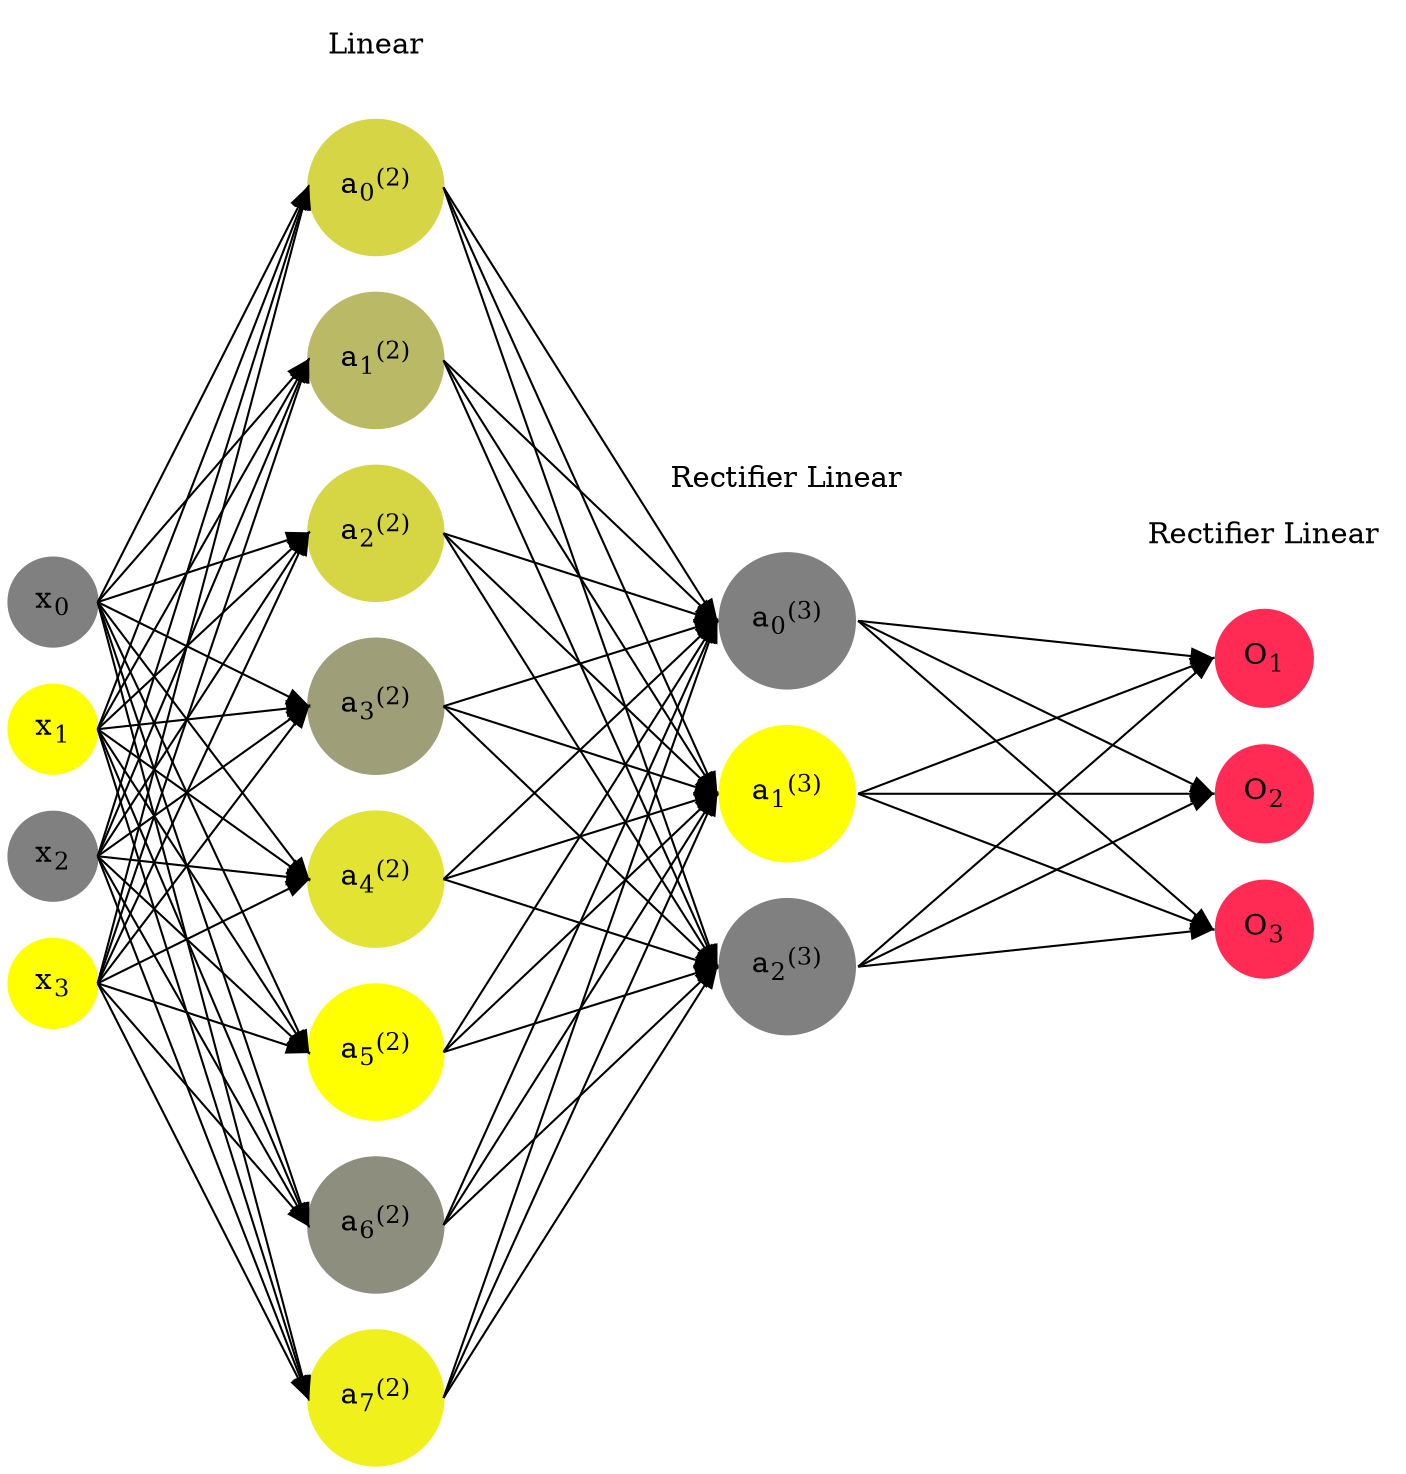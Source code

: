 digraph G {
	rankdir = LR;
	splines=false;
	edge[style=invis];
	ranksep= 1.4;
	{
	node [shape=circle, color="0.1667, 0.0, 0.5", style=filled, fillcolor="0.1667, 0.0, 0.5"];
	x0 [label=<x<sub>0</sub>>];
	}
	{
	node [shape=circle, color="0.1667, 1.0, 1.0", style=filled, fillcolor="0.1667, 1.0, 1.0"];
	x1 [label=<x<sub>1</sub>>];
	}
	{
	node [shape=circle, color="0.1667, 0.0, 0.5", style=filled, fillcolor="0.1667, 0.0, 0.5"];
	x2 [label=<x<sub>2</sub>>];
	}
	{
	node [shape=circle, color="0.1667, 1.0, 1.0", style=filled, fillcolor="0.1667, 1.0, 1.0"];
	x3 [label=<x<sub>3</sub>>];
	}
	{
	node [shape=circle, color="0.1667, 0.670266, 0.835133", style=filled, fillcolor="0.1667, 0.670266, 0.835133"];
	a02 [label=<a<sub>0</sub><sup>(2)</sup>>];
	}
	{
	node [shape=circle, color="0.1667, 0.449140, 0.724570", style=filled, fillcolor="0.1667, 0.449140, 0.724570"];
	a12 [label=<a<sub>1</sub><sup>(2)</sup>>];
	}
	{
	node [shape=circle, color="0.1667, 0.678623, 0.839311", style=filled, fillcolor="0.1667, 0.678623, 0.839311"];
	a22 [label=<a<sub>2</sub><sup>(2)</sup>>];
	}
	{
	node [shape=circle, color="0.1667, 0.239881, 0.619940", style=filled, fillcolor="0.1667, 0.239881, 0.619940"];
	a32 [label=<a<sub>3</sub><sup>(2)</sup>>];
	}
	{
	node [shape=circle, color="0.1667, 0.775020, 0.887510", style=filled, fillcolor="0.1667, 0.775020, 0.887510"];
	a42 [label=<a<sub>4</sub><sup>(2)</sup>>];
	}
	{
	node [shape=circle, color="0.1667, 1.814924, 1.407462", style=filled, fillcolor="0.1667, 1.814924, 1.407462"];
	a52 [label=<a<sub>5</sub><sup>(2)</sup>>];
	}
	{
	node [shape=circle, color="0.1667, 0.116473, 0.558236", style=filled, fillcolor="0.1667, 0.116473, 0.558236"];
	a62 [label=<a<sub>6</sub><sup>(2)</sup>>];
	}
	{
	node [shape=circle, color="0.1667, 0.883157, 0.941579", style=filled, fillcolor="0.1667, 0.883157, 0.941579"];
	a72 [label=<a<sub>7</sub><sup>(2)</sup>>];
	}
	{
	node [shape=circle, color="0.1667, 0.000000, 0.500000", style=filled, fillcolor="0.1667, 0.000000, 0.500000"];
	a03 [label=<a<sub>0</sub><sup>(3)</sup>>];
	}
	{
	node [shape=circle, color="0.1667, 1.381679, 1.190840", style=filled, fillcolor="0.1667, 1.381679, 1.190840"];
	a13 [label=<a<sub>1</sub><sup>(3)</sup>>];
	}
	{
	node [shape=circle, color="0.1667, 0.000000, 0.500000", style=filled, fillcolor="0.1667, 0.000000, 0.500000"];
	a23 [label=<a<sub>2</sub><sup>(3)</sup>>];
	}
	{
	node [shape=circle, color="0.9667, 0.83, 1.0", style=filled, fillcolor="0.9667, 0.83, 1.0"];
	O1 [label=<O<sub>1</sub>>];
	}
	{
	node [shape=circle, color="0.9667, 0.83, 1.0", style=filled, fillcolor="0.9667, 0.83, 1.0"];
	O2 [label=<O<sub>2</sub>>];
	}
	{
	node [shape=circle, color="0.9667, 0.83, 1.0", style=filled, fillcolor="0.9667, 0.83, 1.0"];
	O3 [label=<O<sub>3</sub>>];
	}
	{
	rank=same;
	x0->x1->x2->x3;
	}
	{
	rank=same;
	a02->a12->a22->a32->a42->a52->a62->a72;
	}
	{
	rank=same;
	a03->a13->a23;
	}
	{
	rank=same;
	O1->O2->O3;
	}
	l1 [shape=plaintext,label="Linear"];
	l1->a02;
	{rank=same; l1;a02};
	l2 [shape=plaintext,label="Rectifier Linear"];
	l2->a03;
	{rank=same; l2;a03};
	l3 [shape=plaintext,label="Rectifier Linear"];
	l3->O1;
	{rank=same; l3;O1};
edge[style=solid, tailport=e, headport=w];
	{x0;x1;x2;x3} -> {a02;a12;a22;a32;a42;a52;a62;a72};
	{a02;a12;a22;a32;a42;a52;a62;a72} -> {a03;a13;a23};
	{a03;a13;a23} -> {O1,O2,O3};
}